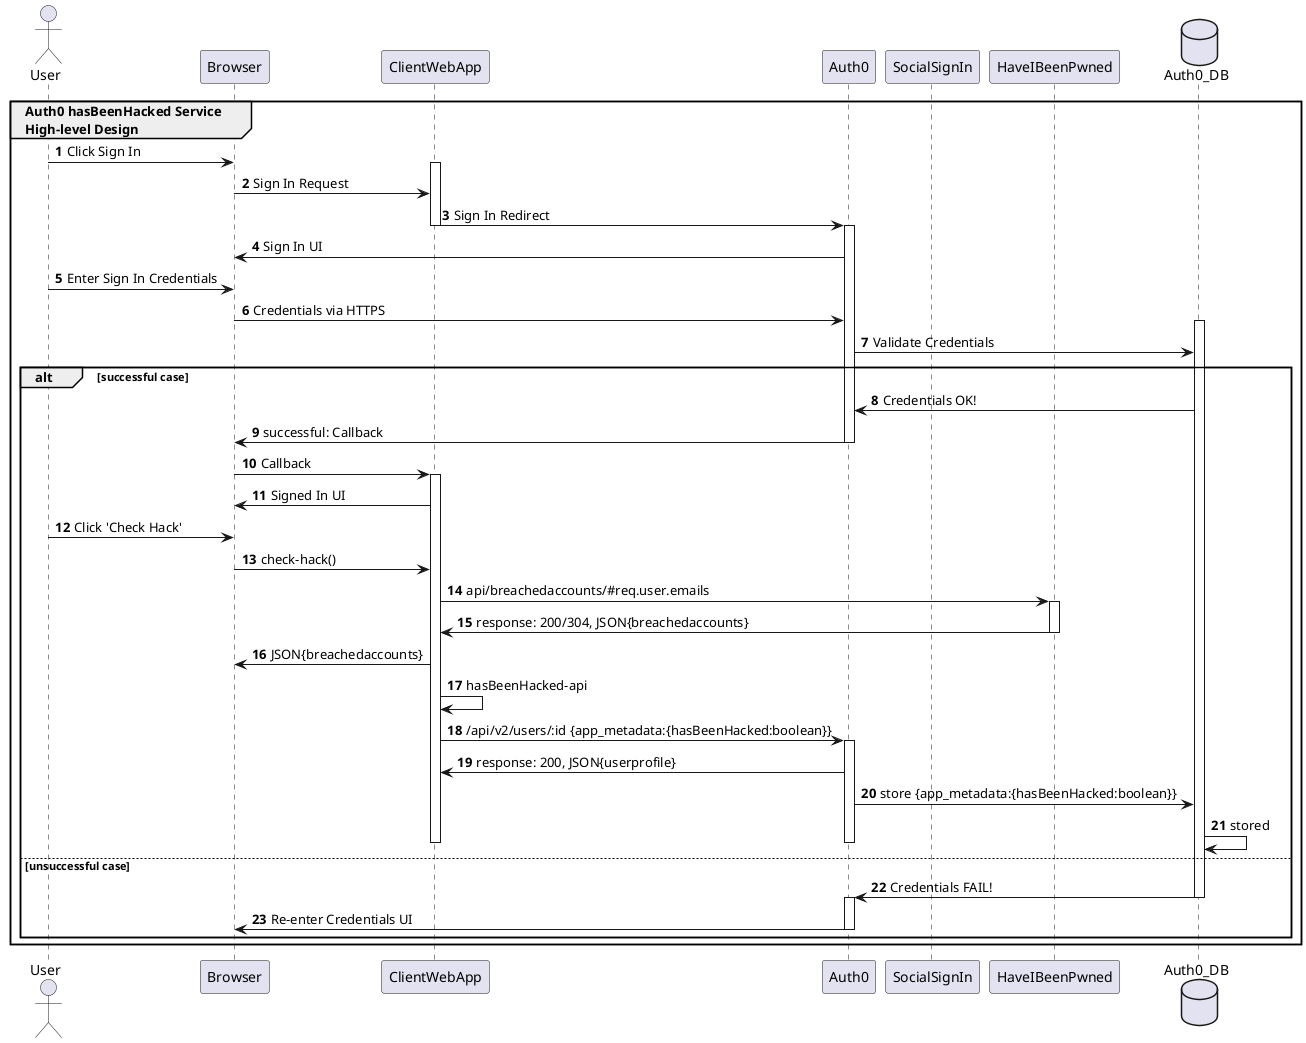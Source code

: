 @startuml

actor User
participant Browser
participant ClientWebApp
participant Auth0
participant SocialSignIn
participant HaveIBeenPwned
database Auth0_DB

autonumber

group Auth0 hasBeenHacked Service\nHigh-level Design

User -> Browser: Click Sign In
activate ClientWebApp
Browser -> ClientWebApp: Sign In Request
ClientWebApp -> Auth0: Sign In Redirect
deactivate ClientWebApp
activate Auth0
Auth0 -> Browser: Sign In UI
User -> Browser: Enter Sign In Credentials
Browser -> Auth0: Credentials via HTTPS

activate Auth0_DB
Auth0 -> Auth0_DB: Validate Credentials

alt successful case

Auth0_DB -> Auth0: Credentials OK!
Auth0 -> Browser: successful: Callback
deactivate Auth0
Browser -> ClientWebApp: Callback
activate ClientWebApp
ClientWebApp -> Browser: Signed In UI
User -> Browser: Click 'Check Hack'
Browser -> ClientWebApp: check-hack()
ClientWebApp -> HaveIBeenPwned: api/breachedaccounts/#req.user.emails
activate HaveIBeenPwned
HaveIBeenPwned -> ClientWebApp: response: 200/304, JSON{breachedaccounts}
deactivate HaveIBeenPwned
ClientWebApp -> Browser: JSON{breachedaccounts}
ClientWebApp -> ClientWebApp: hasBeenHacked-api
ClientWebApp -> Auth0: /api/v2/users/:id {app_metadata:{hasBeenHacked:boolean}}
activate Auth0
Auth0 -> ClientWebApp: response: 200, JSON{userprofile}
Auth0 -> Auth0_DB: store {app_metadata:{hasBeenHacked:boolean}}
Auth0_DB -> Auth0_DB: stored
deactivate ClientWebApp
deactivate Auth0

else unsuccessful case

Auth0_DB -> Auth0: Credentials FAIL!
deactivate Auth0_DB
activate Auth0
Auth0 -> Browser: Re-enter Credentials UI
deactivate Auth0
end

end

@enduml
